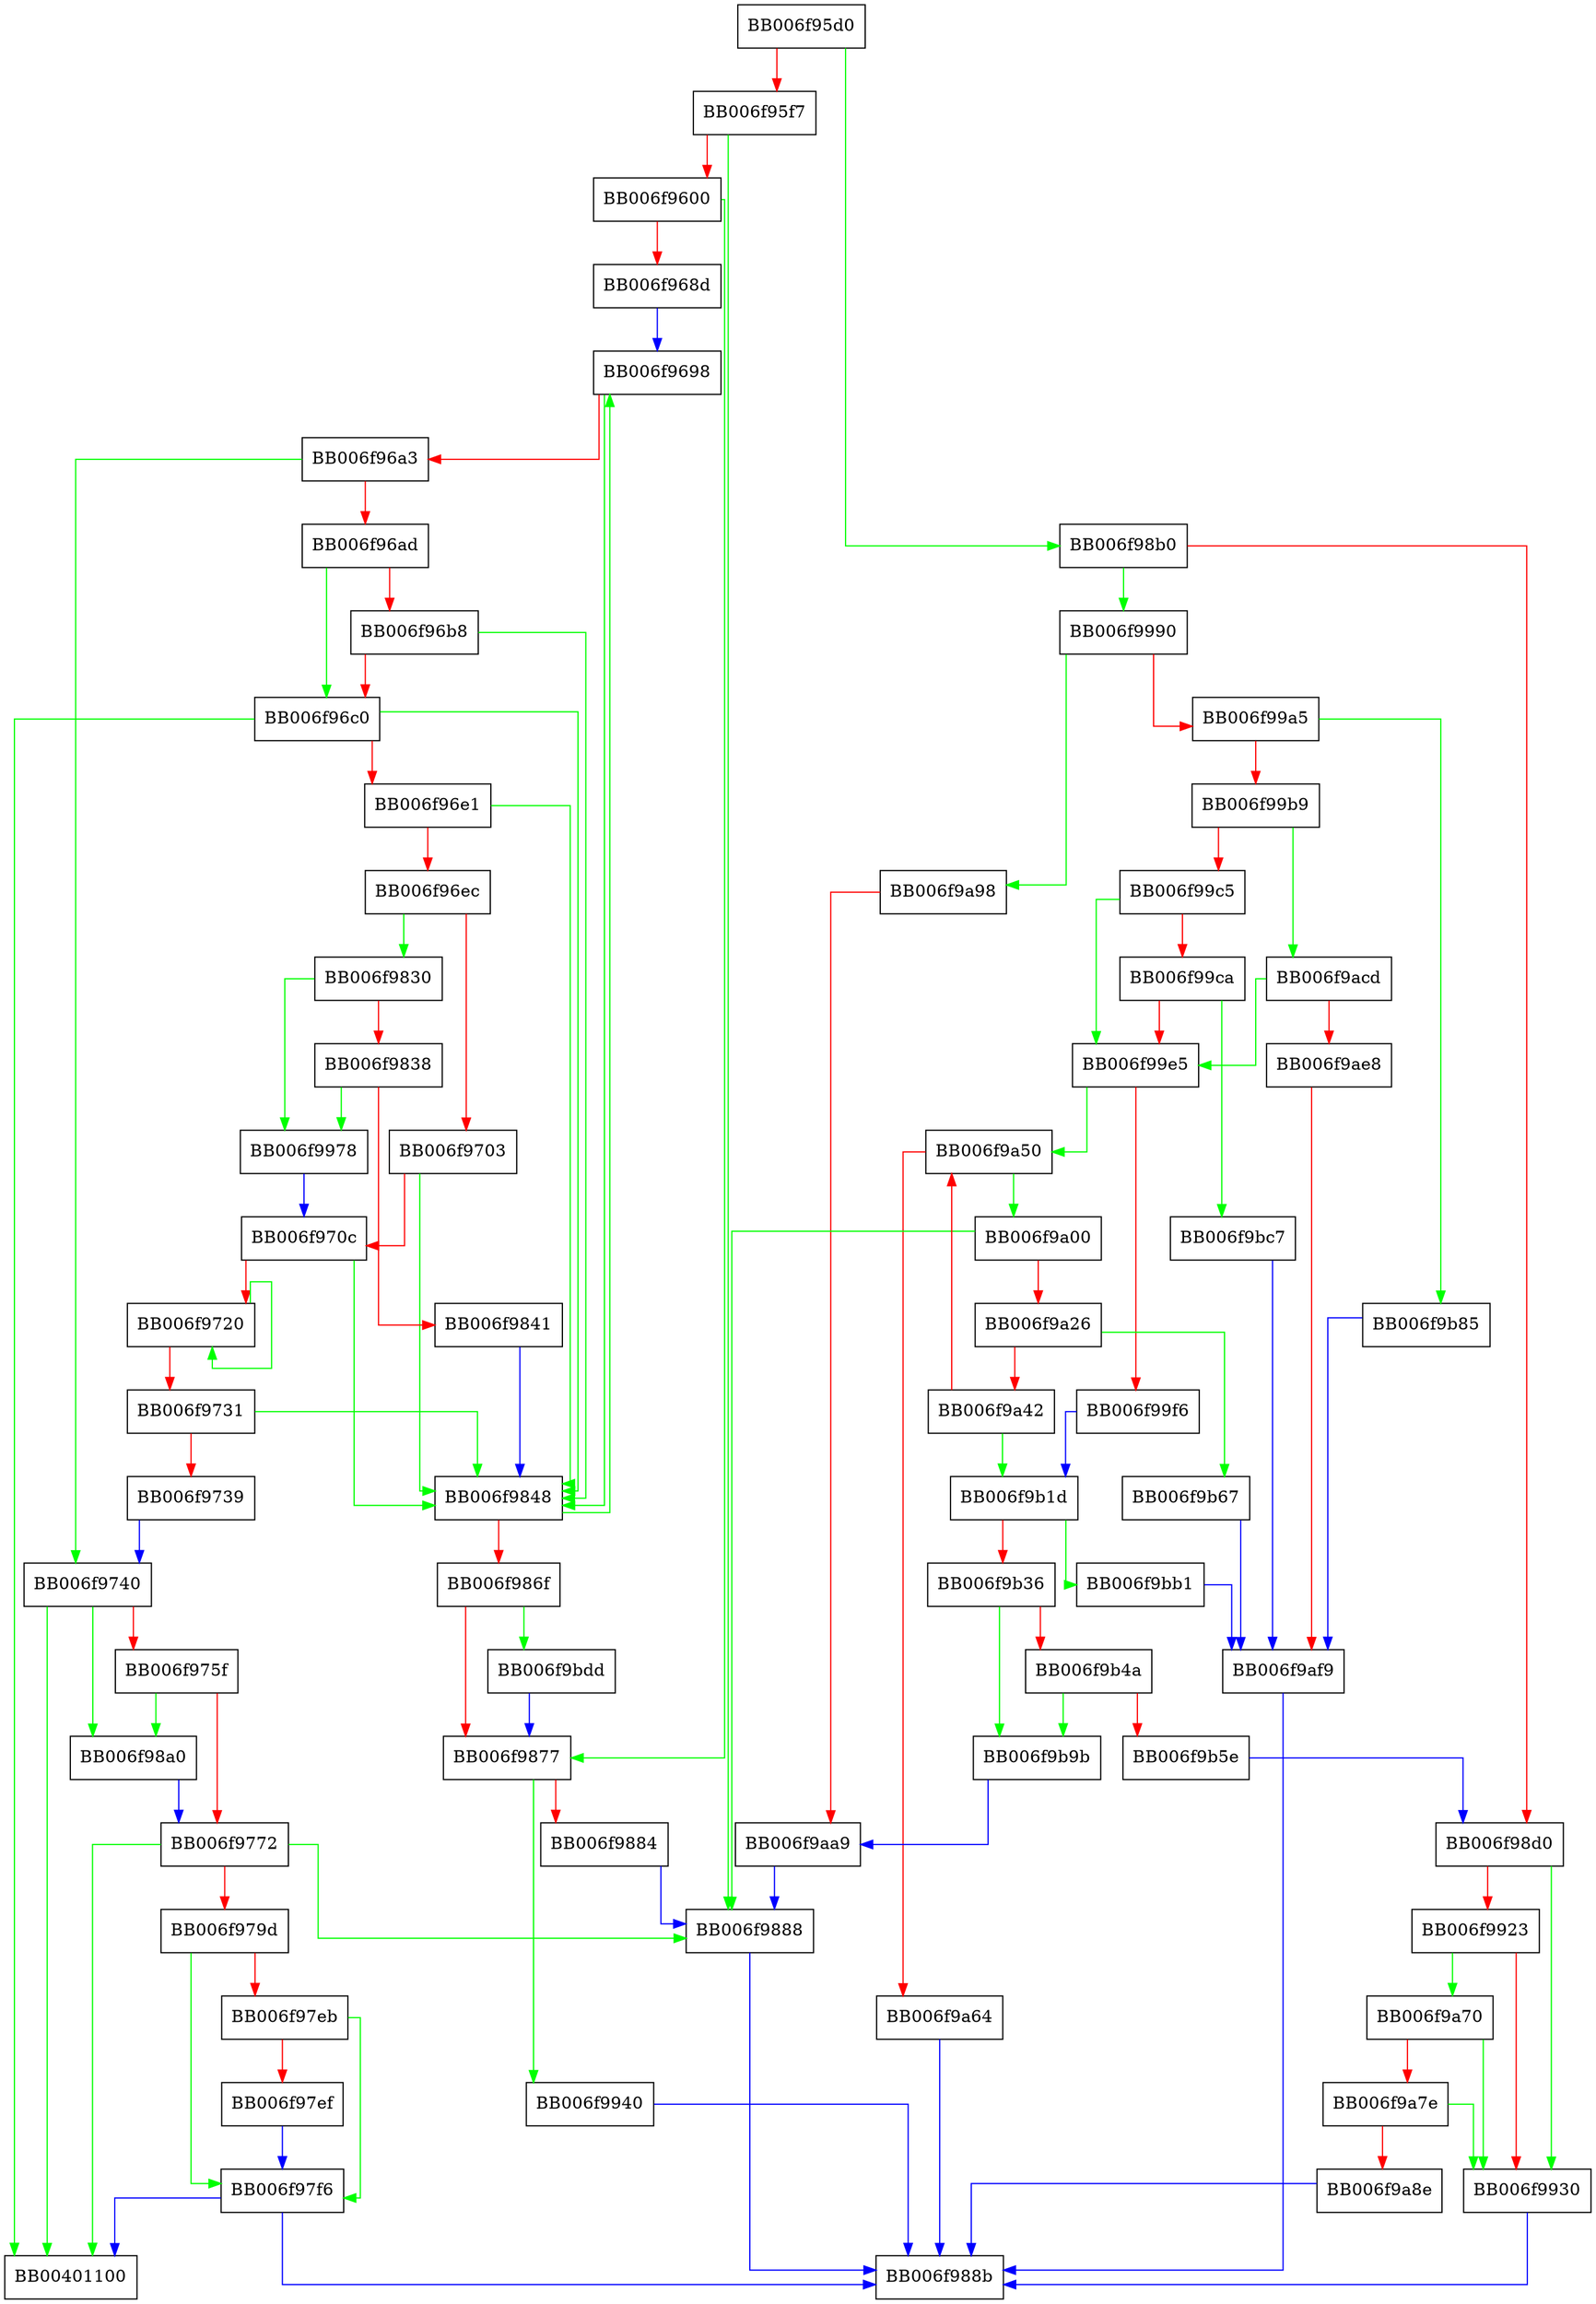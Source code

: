 digraph file_load {
  node [shape="box"];
  graph [splines=ortho];
  BB006f95d0 -> BB006f98b0 [color="green"];
  BB006f95d0 -> BB006f95f7 [color="red"];
  BB006f95f7 -> BB006f9888 [color="green"];
  BB006f95f7 -> BB006f9600 [color="red"];
  BB006f9600 -> BB006f9877 [color="green"];
  BB006f9600 -> BB006f968d [color="red"];
  BB006f968d -> BB006f9698 [color="blue"];
  BB006f9698 -> BB006f9848 [color="green"];
  BB006f9698 -> BB006f96a3 [color="red"];
  BB006f96a3 -> BB006f9740 [color="green"];
  BB006f96a3 -> BB006f96ad [color="red"];
  BB006f96ad -> BB006f96c0 [color="green"];
  BB006f96ad -> BB006f96b8 [color="red"];
  BB006f96b8 -> BB006f9848 [color="green"];
  BB006f96b8 -> BB006f96c0 [color="red"];
  BB006f96c0 -> BB00401100 [color="green"];
  BB006f96c0 -> BB006f9848 [color="green"];
  BB006f96c0 -> BB006f96e1 [color="red"];
  BB006f96e1 -> BB006f9848 [color="green"];
  BB006f96e1 -> BB006f96ec [color="red"];
  BB006f96ec -> BB006f9830 [color="green"];
  BB006f96ec -> BB006f9703 [color="red"];
  BB006f9703 -> BB006f9848 [color="green"];
  BB006f9703 -> BB006f970c [color="red"];
  BB006f970c -> BB006f9848 [color="green"];
  BB006f970c -> BB006f9720 [color="red"];
  BB006f9720 -> BB006f9720 [color="green"];
  BB006f9720 -> BB006f9731 [color="red"];
  BB006f9731 -> BB006f9848 [color="green"];
  BB006f9731 -> BB006f9739 [color="red"];
  BB006f9739 -> BB006f9740 [color="blue"];
  BB006f9740 -> BB00401100 [color="green"];
  BB006f9740 -> BB006f98a0 [color="green"];
  BB006f9740 -> BB006f975f [color="red"];
  BB006f975f -> BB006f98a0 [color="green"];
  BB006f975f -> BB006f9772 [color="red"];
  BB006f9772 -> BB00401100 [color="green"];
  BB006f9772 -> BB006f9888 [color="green"];
  BB006f9772 -> BB006f979d [color="red"];
  BB006f979d -> BB006f97f6 [color="green"];
  BB006f979d -> BB006f97eb [color="red"];
  BB006f97eb -> BB006f97f6 [color="green"];
  BB006f97eb -> BB006f97ef [color="red"];
  BB006f97ef -> BB006f97f6 [color="blue"];
  BB006f97f6 -> BB00401100 [color="blue"];
  BB006f97f6 -> BB006f988b [color="blue"];
  BB006f9830 -> BB006f9978 [color="green"];
  BB006f9830 -> BB006f9838 [color="red"];
  BB006f9838 -> BB006f9978 [color="green"];
  BB006f9838 -> BB006f9841 [color="red"];
  BB006f9841 -> BB006f9848 [color="blue"];
  BB006f9848 -> BB006f9698 [color="green"];
  BB006f9848 -> BB006f986f [color="red"];
  BB006f986f -> BB006f9bdd [color="green"];
  BB006f986f -> BB006f9877 [color="red"];
  BB006f9877 -> BB006f9940 [color="green"];
  BB006f9877 -> BB006f9884 [color="red"];
  BB006f9884 -> BB006f9888 [color="blue"];
  BB006f9888 -> BB006f988b [color="blue"];
  BB006f98a0 -> BB006f9772 [color="blue"];
  BB006f98b0 -> BB006f9990 [color="green"];
  BB006f98b0 -> BB006f98d0 [color="red"];
  BB006f98d0 -> BB006f9930 [color="green"];
  BB006f98d0 -> BB006f9923 [color="red"];
  BB006f9923 -> BB006f9a70 [color="green"];
  BB006f9923 -> BB006f9930 [color="red"];
  BB006f9930 -> BB006f988b [color="blue"];
  BB006f9940 -> BB006f988b [color="blue"];
  BB006f9978 -> BB006f970c [color="blue"];
  BB006f9990 -> BB006f9a98 [color="green"];
  BB006f9990 -> BB006f99a5 [color="red"];
  BB006f99a5 -> BB006f9b85 [color="green"];
  BB006f99a5 -> BB006f99b9 [color="red"];
  BB006f99b9 -> BB006f9acd [color="green"];
  BB006f99b9 -> BB006f99c5 [color="red"];
  BB006f99c5 -> BB006f99e5 [color="green"];
  BB006f99c5 -> BB006f99ca [color="red"];
  BB006f99ca -> BB006f9bc7 [color="green"];
  BB006f99ca -> BB006f99e5 [color="red"];
  BB006f99e5 -> BB006f9a50 [color="green"];
  BB006f99e5 -> BB006f99f6 [color="red"];
  BB006f99f6 -> BB006f9b1d [color="blue"];
  BB006f9a00 -> BB006f9888 [color="green"];
  BB006f9a00 -> BB006f9a26 [color="red"];
  BB006f9a26 -> BB006f9b67 [color="green"];
  BB006f9a26 -> BB006f9a42 [color="red"];
  BB006f9a42 -> BB006f9b1d [color="green"];
  BB006f9a42 -> BB006f9a50 [color="red"];
  BB006f9a50 -> BB006f9a00 [color="green"];
  BB006f9a50 -> BB006f9a64 [color="red"];
  BB006f9a64 -> BB006f988b [color="blue"];
  BB006f9a70 -> BB006f9930 [color="green"];
  BB006f9a70 -> BB006f9a7e [color="red"];
  BB006f9a7e -> BB006f9930 [color="green"];
  BB006f9a7e -> BB006f9a8e [color="red"];
  BB006f9a8e -> BB006f988b [color="blue"];
  BB006f9a98 -> BB006f9aa9 [color="red"];
  BB006f9aa9 -> BB006f9888 [color="blue"];
  BB006f9acd -> BB006f99e5 [color="green"];
  BB006f9acd -> BB006f9ae8 [color="red"];
  BB006f9ae8 -> BB006f9af9 [color="red"];
  BB006f9af9 -> BB006f988b [color="blue"];
  BB006f9b1d -> BB006f9bb1 [color="green"];
  BB006f9b1d -> BB006f9b36 [color="red"];
  BB006f9b36 -> BB006f9b9b [color="green"];
  BB006f9b36 -> BB006f9b4a [color="red"];
  BB006f9b4a -> BB006f9b9b [color="green"];
  BB006f9b4a -> BB006f9b5e [color="red"];
  BB006f9b5e -> BB006f98d0 [color="blue"];
  BB006f9b67 -> BB006f9af9 [color="blue"];
  BB006f9b85 -> BB006f9af9 [color="blue"];
  BB006f9b9b -> BB006f9aa9 [color="blue"];
  BB006f9bb1 -> BB006f9af9 [color="blue"];
  BB006f9bc7 -> BB006f9af9 [color="blue"];
  BB006f9bdd -> BB006f9877 [color="blue"];
}